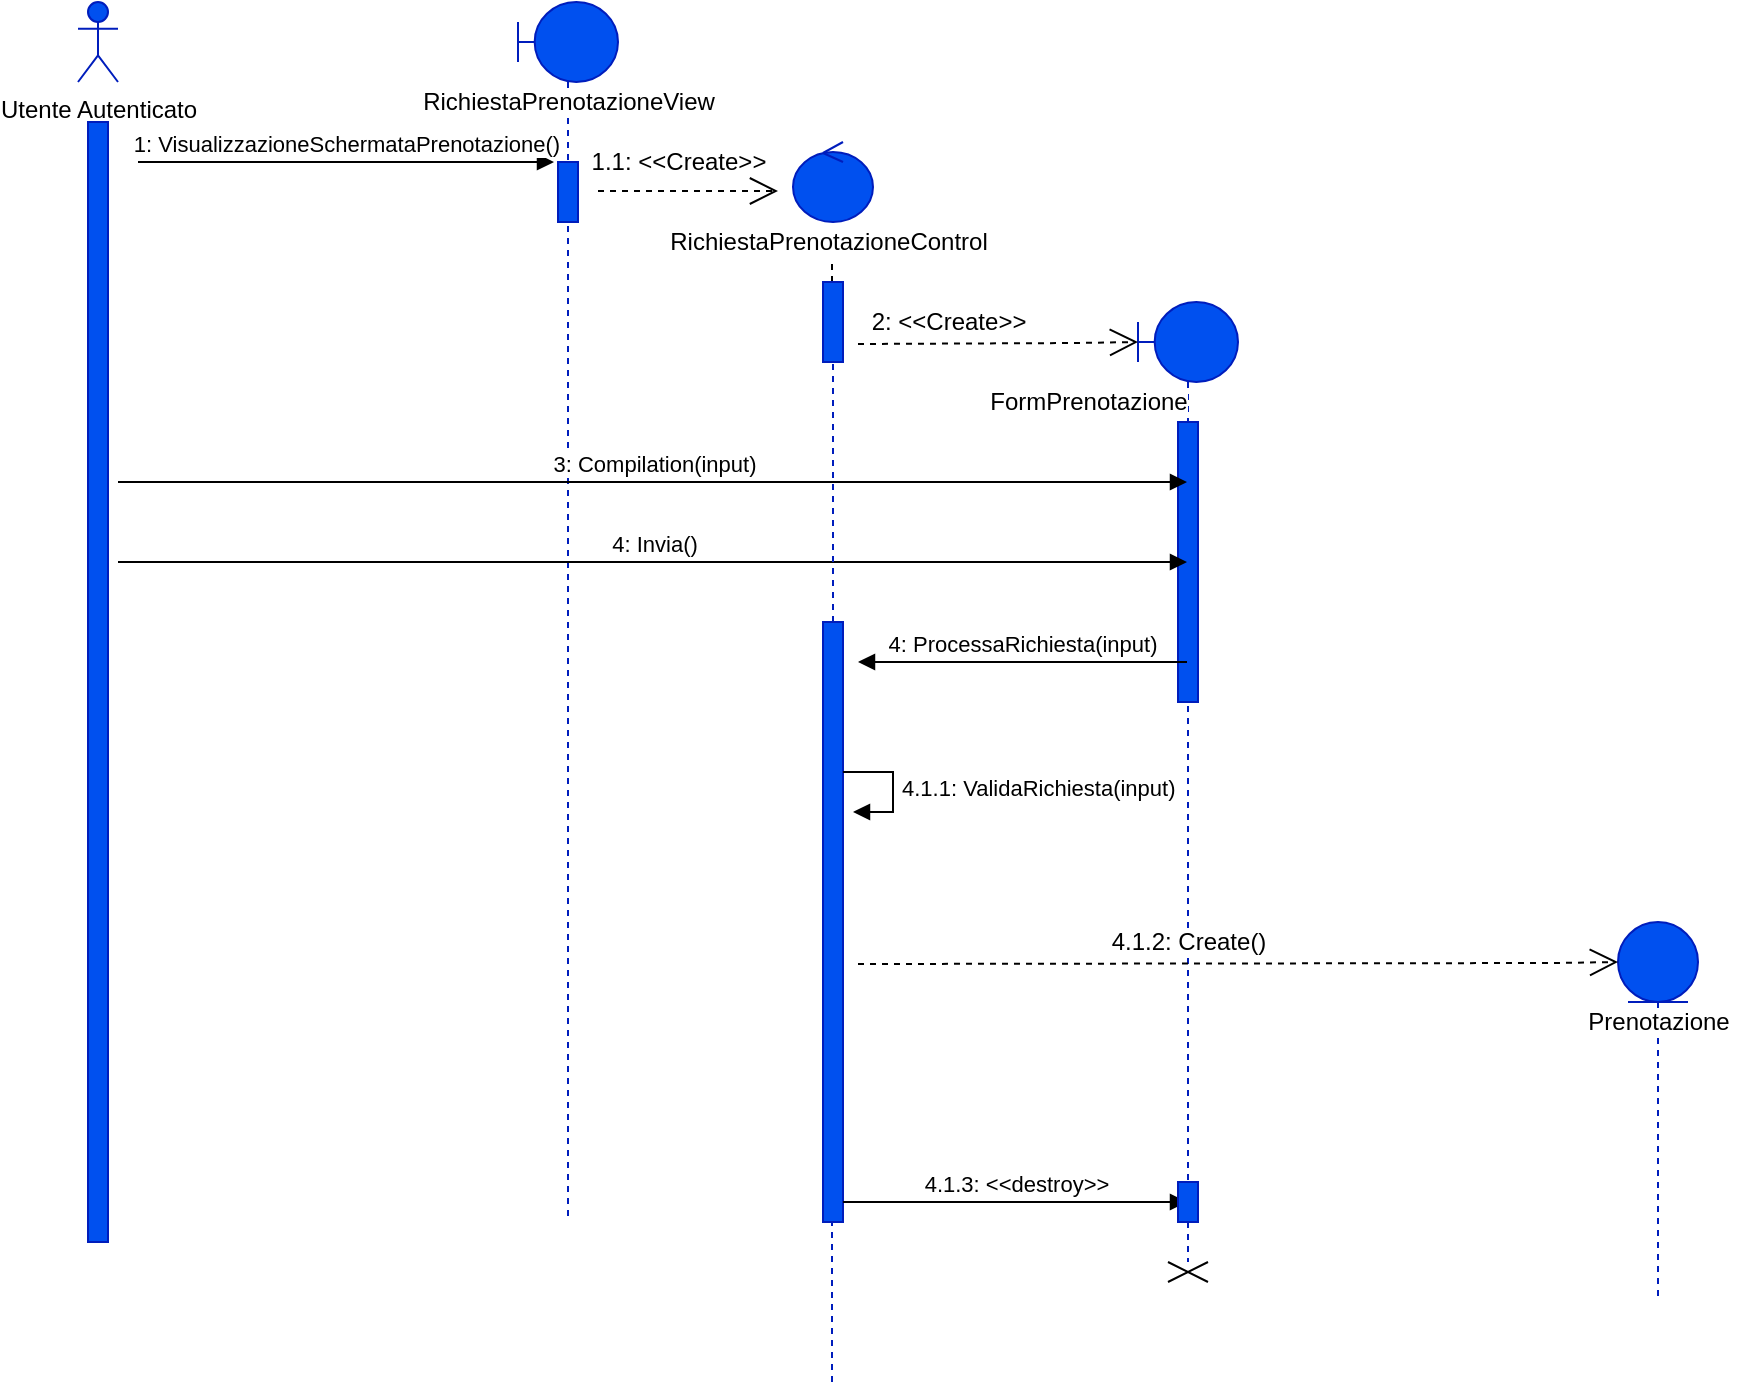<mxfile version="13.9.6" type="device"><diagram name="Page-1" id="13e1069c-82ec-6db2-03f1-153e76fe0fe0"><mxGraphModel dx="1422" dy="705" grid="1" gridSize="10" guides="1" tooltips="1" connect="1" arrows="1" fold="1" page="1" pageScale="1" pageWidth="1100" pageHeight="850" background="#ffffff" math="0" shadow="0"><root><mxCell id="0"/><mxCell id="1" parent="0"/><mxCell id="RVzJ8nToQKVEo_ScuxEE-20" value="" style="shape=umlLifeline;participant=umlBoundary;perimeter=lifelinePerimeter;whiteSpace=wrap;html=1;container=1;collapsible=0;recursiveResize=0;verticalAlign=top;spacingTop=36;outlineConnect=0;fillColor=#0050ef;strokeColor=#001DBC;fontColor=#ffffff;" vertex="1" parent="1"><mxGeometry x="620" y="190" width="50" height="480" as="geometry"/></mxCell><mxCell id="RVzJ8nToQKVEo_ScuxEE-22" value="" style="html=1;points=[];perimeter=orthogonalPerimeter;fillColor=#0050ef;strokeColor=#001DBC;fontColor=#ffffff;" vertex="1" parent="RVzJ8nToQKVEo_ScuxEE-20"><mxGeometry x="20" y="60" width="10" height="140" as="geometry"/></mxCell><mxCell id="RVzJ8nToQKVEo_ScuxEE-39" value="" style="shape=umlLifeline;participant=umlBoundary;perimeter=lifelinePerimeter;whiteSpace=wrap;html=1;container=1;collapsible=0;recursiveResize=0;verticalAlign=top;spacingTop=36;outlineConnect=0;fillColor=#0050ef;strokeColor=#001DBC;fontColor=#ffffff;" vertex="1" parent="1"><mxGeometry x="310" y="40" width="50" height="610" as="geometry"/></mxCell><mxCell id="RVzJ8nToQKVEo_ScuxEE-1" value="&lt;font color=&quot;#000000&quot;&gt;Utente Autenticato&lt;/font&gt;" style="shape=umlActor;verticalLabelPosition=bottom;verticalAlign=top;html=1;fillColor=#0050ef;strokeColor=#001DBC;fontColor=#ffffff;" vertex="1" parent="1"><mxGeometry x="90" y="40" width="20" height="40" as="geometry"/></mxCell><mxCell id="RVzJ8nToQKVEo_ScuxEE-2" value="" style="html=1;points=[];perimeter=orthogonalPerimeter;fillColor=#0050ef;strokeColor=#001DBC;fontColor=#ffffff;" vertex="1" parent="1"><mxGeometry x="95" y="100" width="10" height="560" as="geometry"/></mxCell><mxCell id="RVzJ8nToQKVEo_ScuxEE-4" value="&lt;span style=&quot;background-color: rgb(255 , 255 , 255)&quot;&gt;RichiestaPrenotazioneView&lt;/span&gt;" style="text;html=1;align=center;verticalAlign=middle;resizable=0;points=[];autosize=1;" vertex="1" parent="1"><mxGeometry x="255" y="80" width="160" height="20" as="geometry"/></mxCell><mxCell id="RVzJ8nToQKVEo_ScuxEE-7" value="1: VisualizzazioneSchermataPrenotazione()" style="html=1;verticalAlign=bottom;endArrow=block;" edge="1" parent="1"><mxGeometry width="80" relative="1" as="geometry"><mxPoint x="120" y="120" as="sourcePoint"/><mxPoint x="328" y="120" as="targetPoint"/><Array as="points"><mxPoint x="160" y="120"/></Array></mxGeometry></mxCell><mxCell id="RVzJ8nToQKVEo_ScuxEE-8" value="" style="html=1;points=[];perimeter=orthogonalPerimeter;fillColor=#0050ef;strokeColor=#001DBC;fontColor=#ffffff;" vertex="1" parent="1"><mxGeometry x="330" y="120" width="10" height="30" as="geometry"/></mxCell><mxCell id="RVzJ8nToQKVEo_ScuxEE-9" value="" style="endArrow=open;endSize=12;dashed=1;html=1;" edge="1" parent="1"><mxGeometry width="160" relative="1" as="geometry"><mxPoint x="350" y="134.5" as="sourcePoint"/><mxPoint x="440" y="135" as="targetPoint"/><Array as="points"><mxPoint x="440" y="134.5"/></Array></mxGeometry></mxCell><mxCell id="RVzJ8nToQKVEo_ScuxEE-10" value="1.1: &amp;lt;&amp;lt;Create&amp;gt;&amp;gt;" style="text;html=1;align=center;verticalAlign=middle;resizable=0;points=[];autosize=1;" vertex="1" parent="1"><mxGeometry x="340" y="110" width="100" height="20" as="geometry"/></mxCell><mxCell id="RVzJ8nToQKVEo_ScuxEE-11" value="" style="ellipse;shape=umlControl;whiteSpace=wrap;html=1;fillColor=#0050ef;strokeColor=#001DBC;fontColor=#ffffff;" vertex="1" parent="1"><mxGeometry x="447.5" y="110" width="40" height="40" as="geometry"/></mxCell><mxCell id="RVzJ8nToQKVEo_ScuxEE-12" value="RichiestaPrenotazioneControl" style="text;html=1;align=center;verticalAlign=middle;resizable=0;points=[];autosize=1;" vertex="1" parent="1"><mxGeometry x="380" y="150" width="170" height="20" as="geometry"/></mxCell><mxCell id="RVzJ8nToQKVEo_ScuxEE-15" value="" style="endArrow=none;dashed=1;html=1;" edge="1" parent="1" source="RVzJ8nToQKVEo_ScuxEE-16"><mxGeometry width="50" height="50" relative="1" as="geometry"><mxPoint x="467" y="590" as="sourcePoint"/><mxPoint x="467" y="170" as="targetPoint"/></mxGeometry></mxCell><mxCell id="RVzJ8nToQKVEo_ScuxEE-18" value="" style="endArrow=open;endSize=12;dashed=1;html=1;" edge="1" parent="1"><mxGeometry width="160" relative="1" as="geometry"><mxPoint x="480" y="211" as="sourcePoint"/><mxPoint x="620" y="210.5" as="targetPoint"/><Array as="points"><mxPoint x="590" y="210.5"/><mxPoint x="620" y="210"/></Array></mxGeometry></mxCell><mxCell id="RVzJ8nToQKVEo_ScuxEE-19" value="2: &amp;lt;&amp;lt;Create&amp;gt;&amp;gt;" style="text;html=1;align=center;verticalAlign=middle;resizable=0;points=[];autosize=1;" vertex="1" parent="1"><mxGeometry x="480" y="190" width="90" height="20" as="geometry"/></mxCell><mxCell id="RVzJ8nToQKVEo_ScuxEE-21" value="&lt;span style=&quot;background-color: rgb(255 , 255 , 255)&quot;&gt;FormPrenotazione&lt;/span&gt;" style="text;html=1;align=center;verticalAlign=middle;resizable=0;points=[];autosize=1;" vertex="1" parent="1"><mxGeometry x="540" y="230" width="110" height="20" as="geometry"/></mxCell><mxCell id="RVzJ8nToQKVEo_ScuxEE-23" value="3: Compilation(input)" style="html=1;verticalAlign=bottom;endArrow=block;" edge="1" parent="1" target="RVzJ8nToQKVEo_ScuxEE-20"><mxGeometry width="80" relative="1" as="geometry"><mxPoint x="110" y="280" as="sourcePoint"/><mxPoint x="550" y="400" as="targetPoint"/></mxGeometry></mxCell><mxCell id="RVzJ8nToQKVEo_ScuxEE-24" value="4: Invia()" style="html=1;verticalAlign=bottom;endArrow=block;" edge="1" parent="1" target="RVzJ8nToQKVEo_ScuxEE-20"><mxGeometry width="80" relative="1" as="geometry"><mxPoint x="110" y="320" as="sourcePoint"/><mxPoint x="594.5" y="320" as="targetPoint"/></mxGeometry></mxCell><mxCell id="RVzJ8nToQKVEo_ScuxEE-16" value="" style="html=1;points=[];perimeter=orthogonalPerimeter;fillColor=#0050ef;strokeColor=#001DBC;fontColor=#ffffff;" vertex="1" parent="1"><mxGeometry x="462.5" y="180" width="10" height="40" as="geometry"/></mxCell><mxCell id="RVzJ8nToQKVEo_ScuxEE-25" value="" style="endArrow=none;dashed=1;html=1;fillColor=#0050ef;strokeColor=#001DBC;" edge="1" parent="1" source="RVzJ8nToQKVEo_ScuxEE-27" target="RVzJ8nToQKVEo_ScuxEE-16"><mxGeometry width="50" height="50" relative="1" as="geometry"><mxPoint x="467" y="590" as="sourcePoint"/><mxPoint x="467" y="170" as="targetPoint"/></mxGeometry></mxCell><mxCell id="RVzJ8nToQKVEo_ScuxEE-27" value="" style="html=1;points=[];perimeter=orthogonalPerimeter;fillColor=#0050ef;strokeColor=#001DBC;fontColor=#ffffff;" vertex="1" parent="1"><mxGeometry x="462.5" y="350" width="10" height="300" as="geometry"/></mxCell><mxCell id="RVzJ8nToQKVEo_ScuxEE-28" value="" style="endArrow=none;dashed=1;html=1;fillColor=#0050ef;strokeColor=#001DBC;" edge="1" parent="1" target="RVzJ8nToQKVEo_ScuxEE-27"><mxGeometry width="50" height="50" relative="1" as="geometry"><mxPoint x="467" y="730" as="sourcePoint"/><mxPoint x="467" y="220" as="targetPoint"/></mxGeometry></mxCell><mxCell id="RVzJ8nToQKVEo_ScuxEE-29" value="4: ProcessaRichiesta(input)" style="html=1;verticalAlign=bottom;endArrow=block;" edge="1" parent="1" source="RVzJ8nToQKVEo_ScuxEE-20"><mxGeometry width="80" relative="1" as="geometry"><mxPoint x="560" y="360" as="sourcePoint"/><mxPoint x="480" y="370" as="targetPoint"/></mxGeometry></mxCell><mxCell id="RVzJ8nToQKVEo_ScuxEE-31" value="4.1.1: ValidaRichiesta(input)" style="edgeStyle=orthogonalEdgeStyle;html=1;align=left;spacingLeft=2;endArrow=block;rounded=0;entryX=1;entryY=0;" edge="1" parent="1"><mxGeometry relative="1" as="geometry"><mxPoint x="472.5" y="425" as="sourcePoint"/><Array as="points"><mxPoint x="497.5" y="425"/></Array><mxPoint x="477.5" y="445" as="targetPoint"/></mxGeometry></mxCell><mxCell id="RVzJ8nToQKVEo_ScuxEE-32" value="" style="shape=umlLifeline;participant=umlEntity;perimeter=lifelinePerimeter;whiteSpace=wrap;html=1;container=1;collapsible=0;recursiveResize=0;verticalAlign=top;spacingTop=36;outlineConnect=0;fillColor=#0050ef;strokeColor=#001DBC;fontColor=#ffffff;" vertex="1" parent="1"><mxGeometry x="860" y="500" width="40" height="190" as="geometry"/></mxCell><mxCell id="RVzJ8nToQKVEo_ScuxEE-33" value="&lt;span style=&quot;background-color: rgb(255 , 255 , 255)&quot;&gt;Prenotazione&lt;/span&gt;" style="text;html=1;align=center;verticalAlign=middle;resizable=0;points=[];autosize=1;" vertex="1" parent="1"><mxGeometry x="835" y="540" width="90" height="20" as="geometry"/></mxCell><mxCell id="RVzJ8nToQKVEo_ScuxEE-34" value="" style="endArrow=open;endSize=12;dashed=1;html=1;" edge="1" parent="1"><mxGeometry width="160" relative="1" as="geometry"><mxPoint x="480" y="521" as="sourcePoint"/><mxPoint x="860" y="520.5" as="targetPoint"/><Array as="points"><mxPoint x="830" y="520.5"/><mxPoint x="860" y="520"/></Array></mxGeometry></mxCell><mxCell id="RVzJ8nToQKVEo_ScuxEE-35" value="&lt;span style=&quot;background-color: rgb(255 , 255 , 255)&quot;&gt;4.1.2: Create()&lt;/span&gt;" style="text;html=1;align=center;verticalAlign=middle;resizable=0;points=[];autosize=1;" vertex="1" parent="1"><mxGeometry x="600" y="500" width="90" height="20" as="geometry"/></mxCell><mxCell id="RVzJ8nToQKVEo_ScuxEE-36" value="4.1.3: &amp;lt;&amp;lt;destroy&amp;gt;&amp;gt;" style="html=1;verticalAlign=bottom;endArrow=block;" edge="1" parent="1" target="RVzJ8nToQKVEo_ScuxEE-20"><mxGeometry width="80" relative="1" as="geometry"><mxPoint x="472.5" y="640" as="sourcePoint"/><mxPoint x="610" y="640" as="targetPoint"/></mxGeometry></mxCell><mxCell id="RVzJ8nToQKVEo_ScuxEE-37" value="" style="html=1;points=[];perimeter=orthogonalPerimeter;fillColor=#0050ef;strokeColor=#001DBC;fontColor=#ffffff;" vertex="1" parent="1"><mxGeometry x="640" y="630" width="10" height="20" as="geometry"/></mxCell><mxCell id="RVzJ8nToQKVEo_ScuxEE-38" value="" style="shape=umlDestroy;" vertex="1" parent="1"><mxGeometry x="635" y="670" width="20" height="10" as="geometry"/></mxCell></root></mxGraphModel></diagram></mxfile>